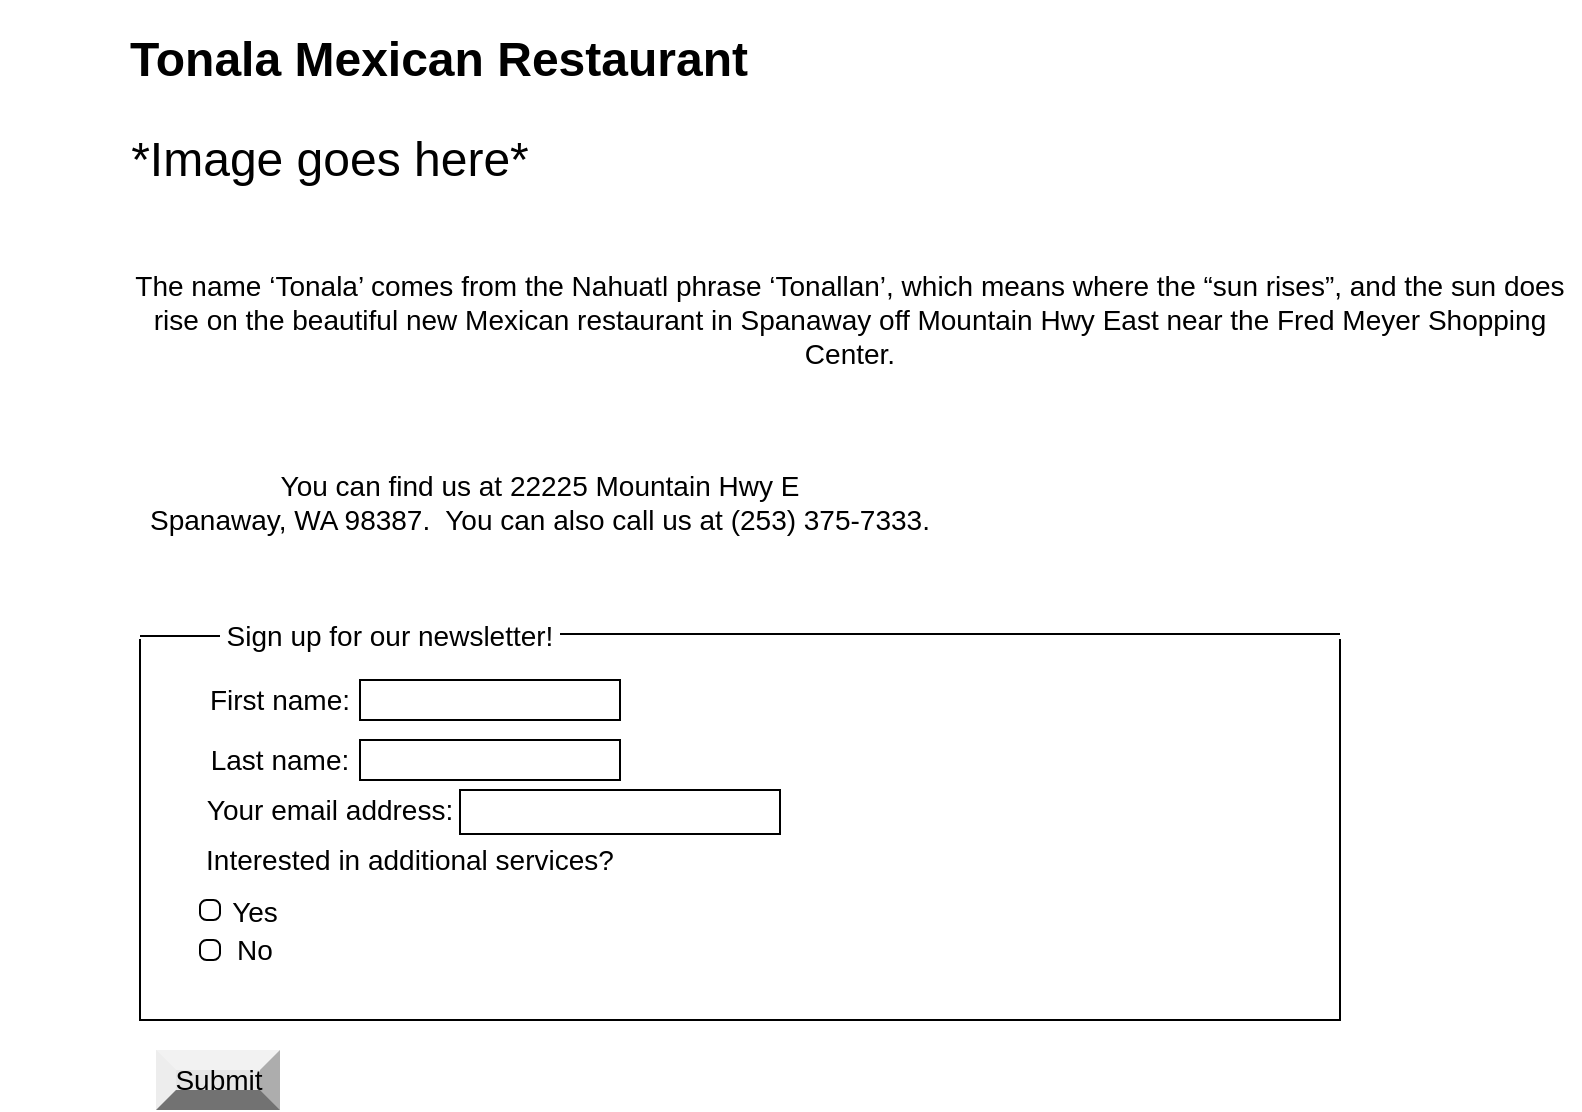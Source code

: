 <mxfile version="10.5.9" type="device"><diagram id="JSIBXFqXhRIWVyIHoz_m" name="Page-1"><mxGraphModel dx="1010" dy="582" grid="1" gridSize="10" guides="1" tooltips="1" connect="1" arrows="1" fold="1" page="1" pageScale="1" pageWidth="850" pageHeight="1100" math="0" shadow="0"><root><mxCell id="0"/><mxCell id="1" parent="0"/><mxCell id="h-pRpgCUiyqGI29K8dG6-1" value="&lt;h1&gt;Tonala Mexican Restaurant&lt;/h1&gt;" style="text;html=1;strokeColor=none;fillColor=none;spacing=5;spacingTop=-20;whiteSpace=wrap;overflow=hidden;rounded=0;" vertex="1" parent="1"><mxGeometry x="60" y="20" width="420" height="40" as="geometry"/></mxCell><mxCell id="h-pRpgCUiyqGI29K8dG6-2" value="&lt;font style=&quot;font-size: 24px&quot;&gt;*Image goes here*&lt;/font&gt;" style="text;html=1;strokeColor=none;fillColor=none;align=center;verticalAlign=middle;whiteSpace=wrap;rounded=0;" vertex="1" parent="1"><mxGeometry y="80" width="330" height="20" as="geometry"/></mxCell><mxCell id="h-pRpgCUiyqGI29K8dG6-3" value="&lt;span style=&quot;font-size: 14px;&quot;&gt;The name ‘Tonala’ comes from the Nahuatl phrase ‘Tonallan’, which means where the “sun rises”, and the sun does rise on the beautiful new Mexican restaurant in Spanaway off Mountain Hwy East near the Fred Meyer Shopping Center.&lt;/span&gt;" style="text;html=1;strokeColor=none;fillColor=none;align=center;verticalAlign=middle;whiteSpace=wrap;rounded=0;fontSize=14;" vertex="1" parent="1"><mxGeometry x="60" y="90" width="730" height="160" as="geometry"/></mxCell><mxCell id="h-pRpgCUiyqGI29K8dG6-6" value="You can find us at&amp;nbsp;&lt;span&gt;22225 Mountain Hwy E&lt;/span&gt;&lt;div&gt;Spanaway, WA 98387.&amp;nbsp; You can also call us at&amp;nbsp;&lt;span&gt;(253) 375-7333.&lt;/span&gt;&lt;/div&gt;&lt;div&gt;&lt;br&gt;&lt;/div&gt;" style="text;html=1;strokeColor=none;fillColor=none;align=center;verticalAlign=middle;whiteSpace=wrap;rounded=0;fontSize=14;" vertex="1" parent="1"><mxGeometry x="60" y="220" width="420" height="100" as="geometry"/></mxCell><mxCell id="h-pRpgCUiyqGI29K8dG6-7" value="" style="shape=partialRectangle;whiteSpace=wrap;html=1;top=0;bottom=0;fillColor=none;fontSize=14;" vertex="1" parent="1"><mxGeometry x="70" y="330" width="600" height="190" as="geometry"/></mxCell><mxCell id="h-pRpgCUiyqGI29K8dG6-9" value="" style="line;strokeWidth=1;fillColor=none;align=left;verticalAlign=middle;spacingTop=-1;spacingLeft=3;spacingRight=3;rotatable=0;labelPosition=right;points=[];portConstraint=eastwest;fontSize=12;" vertex="1" parent="1"><mxGeometry x="70" y="511" width="600" height="18" as="geometry"/></mxCell><mxCell id="h-pRpgCUiyqGI29K8dG6-10" value="" style="line;strokeWidth=1;fillColor=none;align=left;verticalAlign=middle;spacingTop=-1;spacingLeft=3;spacingRight=3;rotatable=0;labelPosition=right;points=[];portConstraint=eastwest;fontSize=12;" vertex="1" parent="1"><mxGeometry x="70" y="324" width="40" height="8" as="geometry"/></mxCell><mxCell id="h-pRpgCUiyqGI29K8dG6-11" value="Sign up for our newsletter!" style="text;html=1;strokeColor=none;fillColor=none;align=center;verticalAlign=middle;whiteSpace=wrap;rounded=0;fontSize=14;" vertex="1" parent="1"><mxGeometry x="110" y="318" width="170" height="20" as="geometry"/></mxCell><mxCell id="h-pRpgCUiyqGI29K8dG6-13" value="" style="line;strokeWidth=1;fillColor=none;align=left;verticalAlign=middle;spacingTop=-1;spacingLeft=3;spacingRight=3;rotatable=0;labelPosition=right;points=[];portConstraint=eastwest;fontSize=12;" vertex="1" parent="1"><mxGeometry x="280" y="320" width="390" height="14" as="geometry"/></mxCell><mxCell id="h-pRpgCUiyqGI29K8dG6-14" value="First name:" style="text;html=1;strokeColor=none;fillColor=none;align=center;verticalAlign=middle;whiteSpace=wrap;rounded=0;fontSize=14;" vertex="1" parent="1"><mxGeometry x="100" y="350" width="80" height="20" as="geometry"/></mxCell><mxCell id="h-pRpgCUiyqGI29K8dG6-15" value="" style="rounded=0;whiteSpace=wrap;html=1;fontSize=14;" vertex="1" parent="1"><mxGeometry x="180" y="350" width="130" height="20" as="geometry"/></mxCell><mxCell id="h-pRpgCUiyqGI29K8dG6-16" value="Last name:" style="text;html=1;strokeColor=none;fillColor=none;align=center;verticalAlign=middle;whiteSpace=wrap;rounded=0;fontSize=14;" vertex="1" parent="1"><mxGeometry x="100" y="380" width="80" height="20" as="geometry"/></mxCell><mxCell id="h-pRpgCUiyqGI29K8dG6-17" value="" style="rounded=0;whiteSpace=wrap;html=1;fontSize=14;" vertex="1" parent="1"><mxGeometry x="180" y="380" width="130" height="20" as="geometry"/></mxCell><mxCell id="h-pRpgCUiyqGI29K8dG6-18" value="" style="rounded=0;whiteSpace=wrap;html=1;fontSize=14;" vertex="1" parent="1"><mxGeometry x="230" y="405" width="160" height="22" as="geometry"/></mxCell><mxCell id="h-pRpgCUiyqGI29K8dG6-19" value="Your email address:" style="text;html=1;strokeColor=none;fillColor=none;align=center;verticalAlign=middle;whiteSpace=wrap;rounded=0;fontSize=14;" vertex="1" parent="1"><mxGeometry x="100" y="405" width="130" height="20" as="geometry"/></mxCell><mxCell id="h-pRpgCUiyqGI29K8dG6-20" value="Interested in additional services?" style="text;html=1;strokeColor=none;fillColor=none;align=center;verticalAlign=middle;whiteSpace=wrap;rounded=0;fontSize=14;" vertex="1" parent="1"><mxGeometry x="100" y="430" width="210" height="20" as="geometry"/></mxCell><mxCell id="h-pRpgCUiyqGI29K8dG6-21" value="" style="rounded=1;whiteSpace=wrap;html=1;fontSize=14;arcSize=33;" vertex="1" parent="1"><mxGeometry x="100" y="460" width="10" height="10" as="geometry"/></mxCell><mxCell id="h-pRpgCUiyqGI29K8dG6-22" value="" style="rounded=1;whiteSpace=wrap;html=1;fontSize=14;arcSize=33;" vertex="1" parent="1"><mxGeometry x="100" y="480" width="10" height="10" as="geometry"/></mxCell><mxCell id="h-pRpgCUiyqGI29K8dG6-23" value="Yes" style="text;html=1;strokeColor=none;fillColor=none;align=center;verticalAlign=middle;whiteSpace=wrap;rounded=0;fontSize=14;" vertex="1" parent="1"><mxGeometry x="115" y="458" width="25" height="15" as="geometry"/></mxCell><mxCell id="h-pRpgCUiyqGI29K8dG6-24" value="No" style="text;html=1;strokeColor=none;fillColor=none;align=center;verticalAlign=middle;whiteSpace=wrap;rounded=0;fontSize=14;" vertex="1" parent="1"><mxGeometry x="120" y="475" width="15" height="20" as="geometry"/></mxCell><mxCell id="h-pRpgCUiyqGI29K8dG6-25" value="Submit" style="labelPosition=center;verticalLabelPosition=middle;align=center;html=1;shape=mxgraph.basic.shaded_button;dx=10;fillColor=#E6E6E6;strokeColor=none;fontSize=14;shadow=0;" vertex="1" parent="1"><mxGeometry x="78" y="535" width="62" height="30" as="geometry"/></mxCell></root></mxGraphModel></diagram></mxfile>